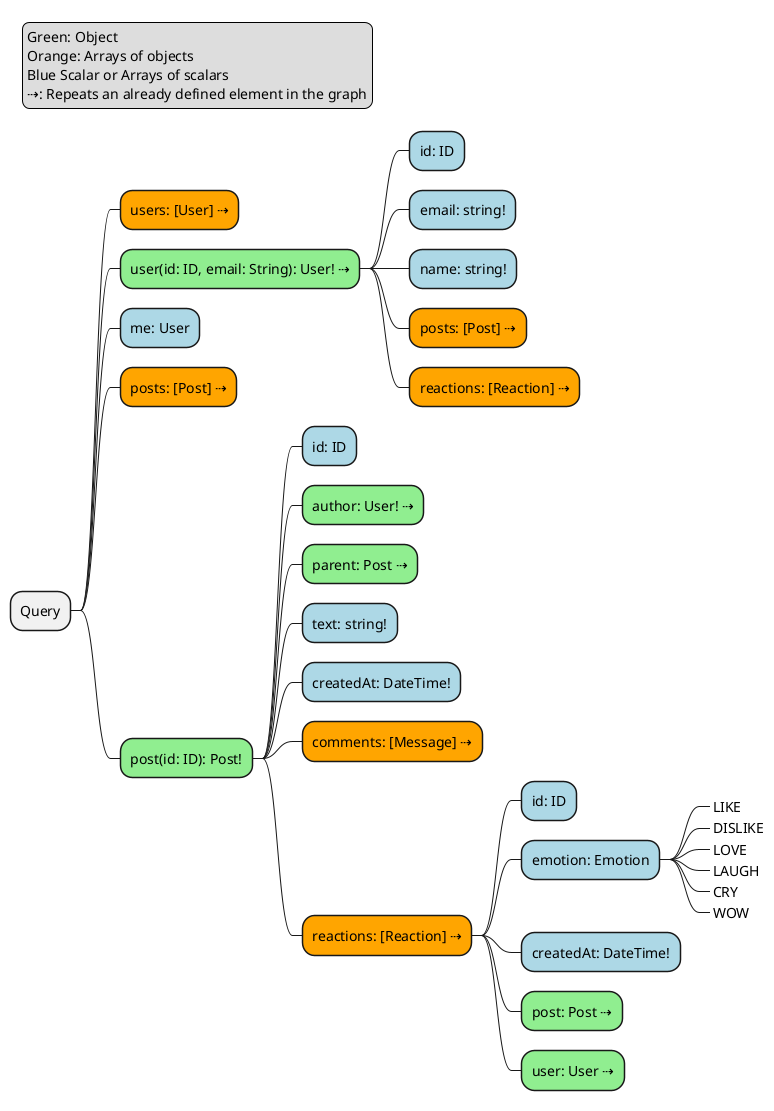 @startuml SchemaQuery

@startmindmap

* Query
**[#orange] users: [User] ⇢
**[#lightgreen] user(id: ID, email: String): User! ⇢
***[#lightblue] id: ID
***[#lightblue] email: string!
***[#lightblue] name: string!
***[#orange] posts: [Post] ⇢
***[#orange] reactions: [Reaction] ⇢
**[#lightblue] me: User
**[#orange] posts: [Post] ⇢
**[#lightgreen] post(id: ID): Post!
***[#lightblue] id: ID
***[#lightgreen] author: User! ⇢
***[#lightgreen] parent: Post ⇢
***[#lightblue] text: string!
***[#lightblue] createdAt: DateTime!
***[#orange] comments: [Message] ⇢
***[#orange] reactions: [Reaction] ⇢
****[#lightblue] id: ID
****[#lightblue] emotion: Emotion
*****_ LIKE
*****_ DISLIKE
*****_ LOVE
*****_ LAUGH
*****_ CRY
*****_ WOW
****[#lightblue] createdAt: DateTime!
****[#lightgreen] post: Post ⇢
****[#lightgreen] user: User ⇢

legend top left
  Green: Object
  Orange: Arrays of objects
  Blue Scalar or Arrays of scalars
  ⇢: Repeats an already defined element in the graph
endlegend

@endmindmap

@enduml
